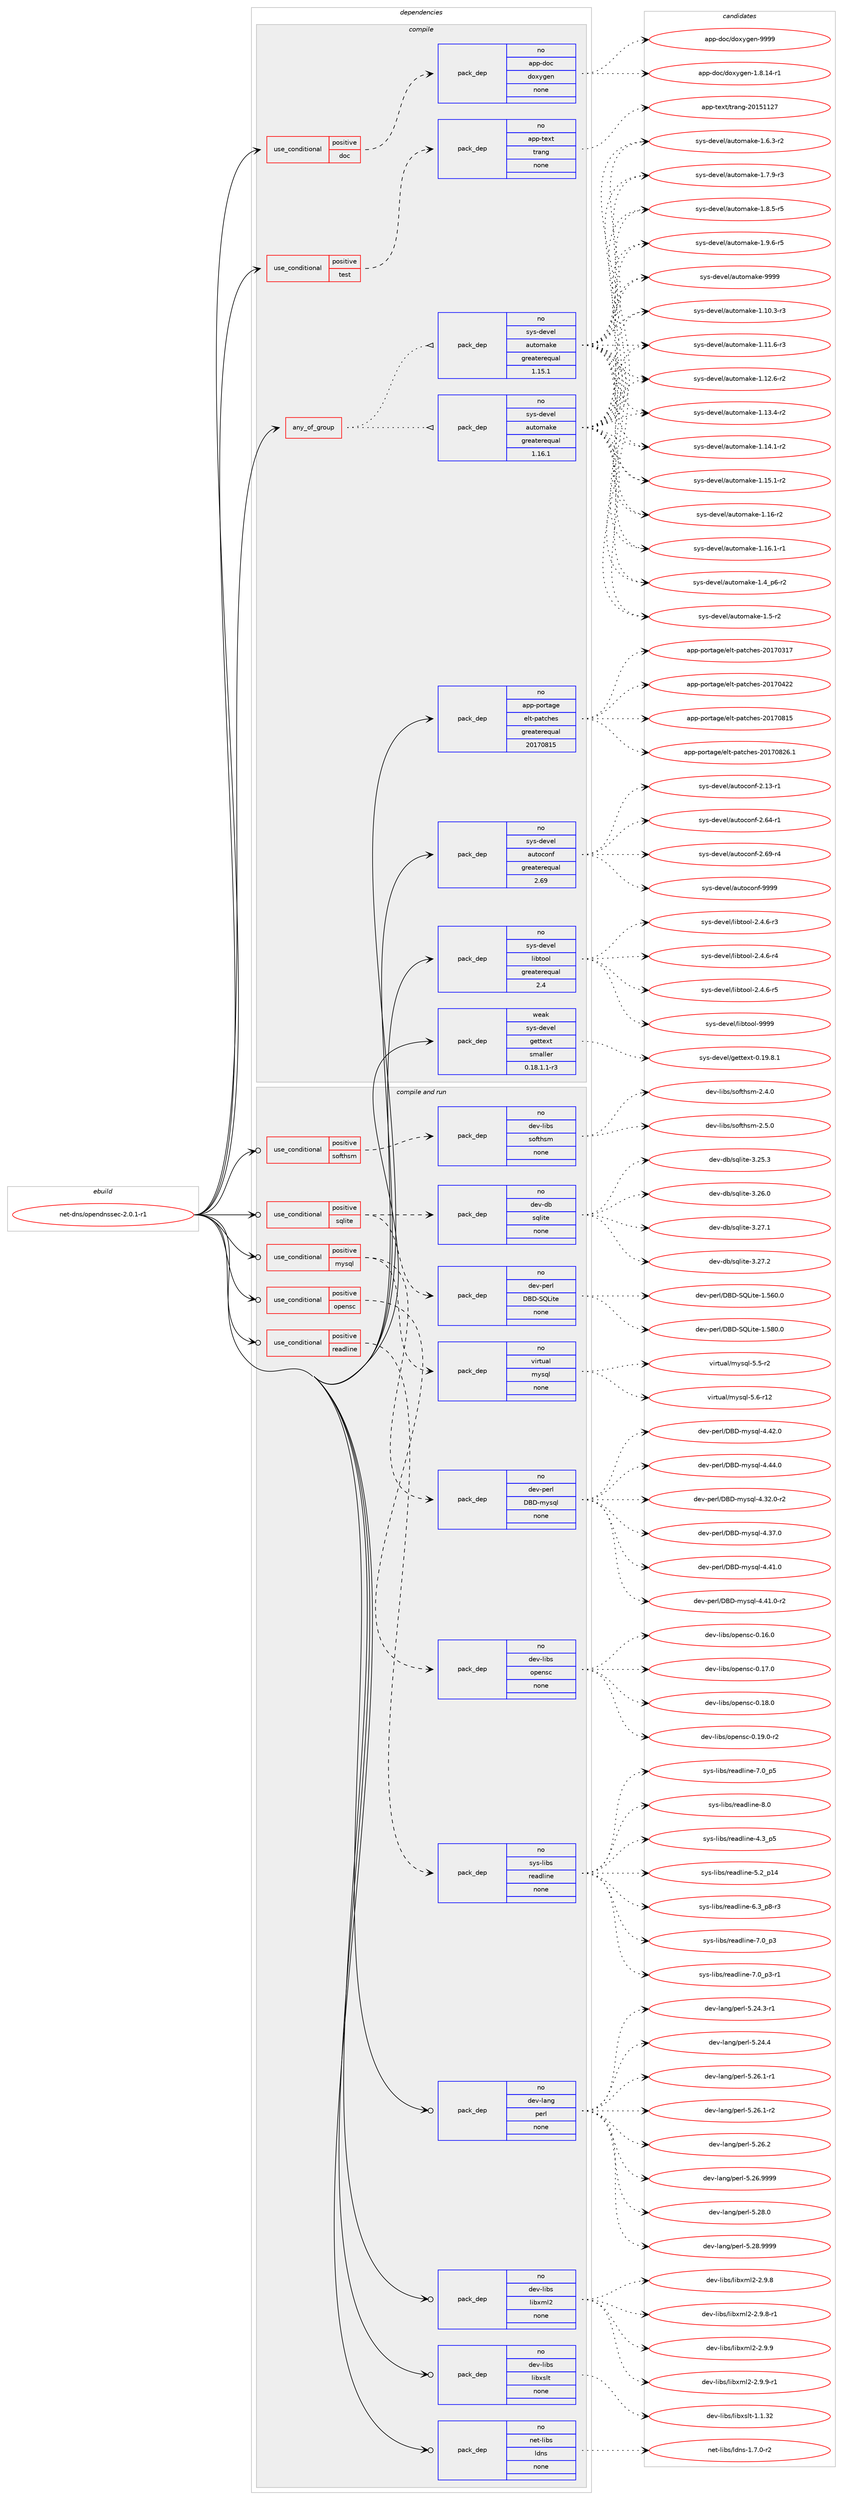 digraph prolog {

# *************
# Graph options
# *************

newrank=true;
concentrate=true;
compound=true;
graph [rankdir=LR,fontname=Helvetica,fontsize=10,ranksep=1.5];#, ranksep=2.5, nodesep=0.2];
edge  [arrowhead=vee];
node  [fontname=Helvetica,fontsize=10];

# **********
# The ebuild
# **********

subgraph cluster_leftcol {
color=gray;
rank=same;
label=<<i>ebuild</i>>;
id [label="net-dns/opendnssec-2.0.1-r1", color=red, width=4, href="../net-dns/opendnssec-2.0.1-r1.svg"];
}

# ****************
# The dependencies
# ****************

subgraph cluster_midcol {
color=gray;
label=<<i>dependencies</i>>;
subgraph cluster_compile {
fillcolor="#eeeeee";
style=filled;
label=<<i>compile</i>>;
subgraph any25954 {
dependency1651066 [label=<<TABLE BORDER="0" CELLBORDER="1" CELLSPACING="0" CELLPADDING="4"><TR><TD CELLPADDING="10">any_of_group</TD></TR></TABLE>>, shape=none, color=red];subgraph pack1180318 {
dependency1651067 [label=<<TABLE BORDER="0" CELLBORDER="1" CELLSPACING="0" CELLPADDING="4" WIDTH="220"><TR><TD ROWSPAN="6" CELLPADDING="30">pack_dep</TD></TR><TR><TD WIDTH="110">no</TD></TR><TR><TD>sys-devel</TD></TR><TR><TD>automake</TD></TR><TR><TD>greaterequal</TD></TR><TR><TD>1.16.1</TD></TR></TABLE>>, shape=none, color=blue];
}
dependency1651066:e -> dependency1651067:w [weight=20,style="dotted",arrowhead="oinv"];
subgraph pack1180319 {
dependency1651068 [label=<<TABLE BORDER="0" CELLBORDER="1" CELLSPACING="0" CELLPADDING="4" WIDTH="220"><TR><TD ROWSPAN="6" CELLPADDING="30">pack_dep</TD></TR><TR><TD WIDTH="110">no</TD></TR><TR><TD>sys-devel</TD></TR><TR><TD>automake</TD></TR><TR><TD>greaterequal</TD></TR><TR><TD>1.15.1</TD></TR></TABLE>>, shape=none, color=blue];
}
dependency1651066:e -> dependency1651068:w [weight=20,style="dotted",arrowhead="oinv"];
}
id:e -> dependency1651066:w [weight=20,style="solid",arrowhead="vee"];
subgraph cond444013 {
dependency1651069 [label=<<TABLE BORDER="0" CELLBORDER="1" CELLSPACING="0" CELLPADDING="4"><TR><TD ROWSPAN="3" CELLPADDING="10">use_conditional</TD></TR><TR><TD>positive</TD></TR><TR><TD>doc</TD></TR></TABLE>>, shape=none, color=red];
subgraph pack1180320 {
dependency1651070 [label=<<TABLE BORDER="0" CELLBORDER="1" CELLSPACING="0" CELLPADDING="4" WIDTH="220"><TR><TD ROWSPAN="6" CELLPADDING="30">pack_dep</TD></TR><TR><TD WIDTH="110">no</TD></TR><TR><TD>app-doc</TD></TR><TR><TD>doxygen</TD></TR><TR><TD>none</TD></TR><TR><TD></TD></TR></TABLE>>, shape=none, color=blue];
}
dependency1651069:e -> dependency1651070:w [weight=20,style="dashed",arrowhead="vee"];
}
id:e -> dependency1651069:w [weight=20,style="solid",arrowhead="vee"];
subgraph cond444014 {
dependency1651071 [label=<<TABLE BORDER="0" CELLBORDER="1" CELLSPACING="0" CELLPADDING="4"><TR><TD ROWSPAN="3" CELLPADDING="10">use_conditional</TD></TR><TR><TD>positive</TD></TR><TR><TD>test</TD></TR></TABLE>>, shape=none, color=red];
subgraph pack1180321 {
dependency1651072 [label=<<TABLE BORDER="0" CELLBORDER="1" CELLSPACING="0" CELLPADDING="4" WIDTH="220"><TR><TD ROWSPAN="6" CELLPADDING="30">pack_dep</TD></TR><TR><TD WIDTH="110">no</TD></TR><TR><TD>app-text</TD></TR><TR><TD>trang</TD></TR><TR><TD>none</TD></TR><TR><TD></TD></TR></TABLE>>, shape=none, color=blue];
}
dependency1651071:e -> dependency1651072:w [weight=20,style="dashed",arrowhead="vee"];
}
id:e -> dependency1651071:w [weight=20,style="solid",arrowhead="vee"];
subgraph pack1180322 {
dependency1651073 [label=<<TABLE BORDER="0" CELLBORDER="1" CELLSPACING="0" CELLPADDING="4" WIDTH="220"><TR><TD ROWSPAN="6" CELLPADDING="30">pack_dep</TD></TR><TR><TD WIDTH="110">no</TD></TR><TR><TD>app-portage</TD></TR><TR><TD>elt-patches</TD></TR><TR><TD>greaterequal</TD></TR><TR><TD>20170815</TD></TR></TABLE>>, shape=none, color=blue];
}
id:e -> dependency1651073:w [weight=20,style="solid",arrowhead="vee"];
subgraph pack1180323 {
dependency1651074 [label=<<TABLE BORDER="0" CELLBORDER="1" CELLSPACING="0" CELLPADDING="4" WIDTH="220"><TR><TD ROWSPAN="6" CELLPADDING="30">pack_dep</TD></TR><TR><TD WIDTH="110">no</TD></TR><TR><TD>sys-devel</TD></TR><TR><TD>autoconf</TD></TR><TR><TD>greaterequal</TD></TR><TR><TD>2.69</TD></TR></TABLE>>, shape=none, color=blue];
}
id:e -> dependency1651074:w [weight=20,style="solid",arrowhead="vee"];
subgraph pack1180324 {
dependency1651075 [label=<<TABLE BORDER="0" CELLBORDER="1" CELLSPACING="0" CELLPADDING="4" WIDTH="220"><TR><TD ROWSPAN="6" CELLPADDING="30">pack_dep</TD></TR><TR><TD WIDTH="110">no</TD></TR><TR><TD>sys-devel</TD></TR><TR><TD>libtool</TD></TR><TR><TD>greaterequal</TD></TR><TR><TD>2.4</TD></TR></TABLE>>, shape=none, color=blue];
}
id:e -> dependency1651075:w [weight=20,style="solid",arrowhead="vee"];
subgraph pack1180325 {
dependency1651076 [label=<<TABLE BORDER="0" CELLBORDER="1" CELLSPACING="0" CELLPADDING="4" WIDTH="220"><TR><TD ROWSPAN="6" CELLPADDING="30">pack_dep</TD></TR><TR><TD WIDTH="110">weak</TD></TR><TR><TD>sys-devel</TD></TR><TR><TD>gettext</TD></TR><TR><TD>smaller</TD></TR><TR><TD>0.18.1.1-r3</TD></TR></TABLE>>, shape=none, color=blue];
}
id:e -> dependency1651076:w [weight=20,style="solid",arrowhead="vee"];
}
subgraph cluster_compileandrun {
fillcolor="#eeeeee";
style=filled;
label=<<i>compile and run</i>>;
subgraph cond444015 {
dependency1651077 [label=<<TABLE BORDER="0" CELLBORDER="1" CELLSPACING="0" CELLPADDING="4"><TR><TD ROWSPAN="3" CELLPADDING="10">use_conditional</TD></TR><TR><TD>positive</TD></TR><TR><TD>mysql</TD></TR></TABLE>>, shape=none, color=red];
subgraph pack1180326 {
dependency1651078 [label=<<TABLE BORDER="0" CELLBORDER="1" CELLSPACING="0" CELLPADDING="4" WIDTH="220"><TR><TD ROWSPAN="6" CELLPADDING="30">pack_dep</TD></TR><TR><TD WIDTH="110">no</TD></TR><TR><TD>virtual</TD></TR><TR><TD>mysql</TD></TR><TR><TD>none</TD></TR><TR><TD></TD></TR></TABLE>>, shape=none, color=blue];
}
dependency1651077:e -> dependency1651078:w [weight=20,style="dashed",arrowhead="vee"];
subgraph pack1180327 {
dependency1651079 [label=<<TABLE BORDER="0" CELLBORDER="1" CELLSPACING="0" CELLPADDING="4" WIDTH="220"><TR><TD ROWSPAN="6" CELLPADDING="30">pack_dep</TD></TR><TR><TD WIDTH="110">no</TD></TR><TR><TD>dev-perl</TD></TR><TR><TD>DBD-mysql</TD></TR><TR><TD>none</TD></TR><TR><TD></TD></TR></TABLE>>, shape=none, color=blue];
}
dependency1651077:e -> dependency1651079:w [weight=20,style="dashed",arrowhead="vee"];
}
id:e -> dependency1651077:w [weight=20,style="solid",arrowhead="odotvee"];
subgraph cond444016 {
dependency1651080 [label=<<TABLE BORDER="0" CELLBORDER="1" CELLSPACING="0" CELLPADDING="4"><TR><TD ROWSPAN="3" CELLPADDING="10">use_conditional</TD></TR><TR><TD>positive</TD></TR><TR><TD>opensc</TD></TR></TABLE>>, shape=none, color=red];
subgraph pack1180328 {
dependency1651081 [label=<<TABLE BORDER="0" CELLBORDER="1" CELLSPACING="0" CELLPADDING="4" WIDTH="220"><TR><TD ROWSPAN="6" CELLPADDING="30">pack_dep</TD></TR><TR><TD WIDTH="110">no</TD></TR><TR><TD>dev-libs</TD></TR><TR><TD>opensc</TD></TR><TR><TD>none</TD></TR><TR><TD></TD></TR></TABLE>>, shape=none, color=blue];
}
dependency1651080:e -> dependency1651081:w [weight=20,style="dashed",arrowhead="vee"];
}
id:e -> dependency1651080:w [weight=20,style="solid",arrowhead="odotvee"];
subgraph cond444017 {
dependency1651082 [label=<<TABLE BORDER="0" CELLBORDER="1" CELLSPACING="0" CELLPADDING="4"><TR><TD ROWSPAN="3" CELLPADDING="10">use_conditional</TD></TR><TR><TD>positive</TD></TR><TR><TD>readline</TD></TR></TABLE>>, shape=none, color=red];
subgraph pack1180329 {
dependency1651083 [label=<<TABLE BORDER="0" CELLBORDER="1" CELLSPACING="0" CELLPADDING="4" WIDTH="220"><TR><TD ROWSPAN="6" CELLPADDING="30">pack_dep</TD></TR><TR><TD WIDTH="110">no</TD></TR><TR><TD>sys-libs</TD></TR><TR><TD>readline</TD></TR><TR><TD>none</TD></TR><TR><TD></TD></TR></TABLE>>, shape=none, color=blue];
}
dependency1651082:e -> dependency1651083:w [weight=20,style="dashed",arrowhead="vee"];
}
id:e -> dependency1651082:w [weight=20,style="solid",arrowhead="odotvee"];
subgraph cond444018 {
dependency1651084 [label=<<TABLE BORDER="0" CELLBORDER="1" CELLSPACING="0" CELLPADDING="4"><TR><TD ROWSPAN="3" CELLPADDING="10">use_conditional</TD></TR><TR><TD>positive</TD></TR><TR><TD>softhsm</TD></TR></TABLE>>, shape=none, color=red];
subgraph pack1180330 {
dependency1651085 [label=<<TABLE BORDER="0" CELLBORDER="1" CELLSPACING="0" CELLPADDING="4" WIDTH="220"><TR><TD ROWSPAN="6" CELLPADDING="30">pack_dep</TD></TR><TR><TD WIDTH="110">no</TD></TR><TR><TD>dev-libs</TD></TR><TR><TD>softhsm</TD></TR><TR><TD>none</TD></TR><TR><TD></TD></TR></TABLE>>, shape=none, color=blue];
}
dependency1651084:e -> dependency1651085:w [weight=20,style="dashed",arrowhead="vee"];
}
id:e -> dependency1651084:w [weight=20,style="solid",arrowhead="odotvee"];
subgraph cond444019 {
dependency1651086 [label=<<TABLE BORDER="0" CELLBORDER="1" CELLSPACING="0" CELLPADDING="4"><TR><TD ROWSPAN="3" CELLPADDING="10">use_conditional</TD></TR><TR><TD>positive</TD></TR><TR><TD>sqlite</TD></TR></TABLE>>, shape=none, color=red];
subgraph pack1180331 {
dependency1651087 [label=<<TABLE BORDER="0" CELLBORDER="1" CELLSPACING="0" CELLPADDING="4" WIDTH="220"><TR><TD ROWSPAN="6" CELLPADDING="30">pack_dep</TD></TR><TR><TD WIDTH="110">no</TD></TR><TR><TD>dev-db</TD></TR><TR><TD>sqlite</TD></TR><TR><TD>none</TD></TR><TR><TD></TD></TR></TABLE>>, shape=none, color=blue];
}
dependency1651086:e -> dependency1651087:w [weight=20,style="dashed",arrowhead="vee"];
subgraph pack1180332 {
dependency1651088 [label=<<TABLE BORDER="0" CELLBORDER="1" CELLSPACING="0" CELLPADDING="4" WIDTH="220"><TR><TD ROWSPAN="6" CELLPADDING="30">pack_dep</TD></TR><TR><TD WIDTH="110">no</TD></TR><TR><TD>dev-perl</TD></TR><TR><TD>DBD-SQLite</TD></TR><TR><TD>none</TD></TR><TR><TD></TD></TR></TABLE>>, shape=none, color=blue];
}
dependency1651086:e -> dependency1651088:w [weight=20,style="dashed",arrowhead="vee"];
}
id:e -> dependency1651086:w [weight=20,style="solid",arrowhead="odotvee"];
subgraph pack1180333 {
dependency1651089 [label=<<TABLE BORDER="0" CELLBORDER="1" CELLSPACING="0" CELLPADDING="4" WIDTH="220"><TR><TD ROWSPAN="6" CELLPADDING="30">pack_dep</TD></TR><TR><TD WIDTH="110">no</TD></TR><TR><TD>dev-lang</TD></TR><TR><TD>perl</TD></TR><TR><TD>none</TD></TR><TR><TD></TD></TR></TABLE>>, shape=none, color=blue];
}
id:e -> dependency1651089:w [weight=20,style="solid",arrowhead="odotvee"];
subgraph pack1180334 {
dependency1651090 [label=<<TABLE BORDER="0" CELLBORDER="1" CELLSPACING="0" CELLPADDING="4" WIDTH="220"><TR><TD ROWSPAN="6" CELLPADDING="30">pack_dep</TD></TR><TR><TD WIDTH="110">no</TD></TR><TR><TD>dev-libs</TD></TR><TR><TD>libxml2</TD></TR><TR><TD>none</TD></TR><TR><TD></TD></TR></TABLE>>, shape=none, color=blue];
}
id:e -> dependency1651090:w [weight=20,style="solid",arrowhead="odotvee"];
subgraph pack1180335 {
dependency1651091 [label=<<TABLE BORDER="0" CELLBORDER="1" CELLSPACING="0" CELLPADDING="4" WIDTH="220"><TR><TD ROWSPAN="6" CELLPADDING="30">pack_dep</TD></TR><TR><TD WIDTH="110">no</TD></TR><TR><TD>dev-libs</TD></TR><TR><TD>libxslt</TD></TR><TR><TD>none</TD></TR><TR><TD></TD></TR></TABLE>>, shape=none, color=blue];
}
id:e -> dependency1651091:w [weight=20,style="solid",arrowhead="odotvee"];
subgraph pack1180336 {
dependency1651092 [label=<<TABLE BORDER="0" CELLBORDER="1" CELLSPACING="0" CELLPADDING="4" WIDTH="220"><TR><TD ROWSPAN="6" CELLPADDING="30">pack_dep</TD></TR><TR><TD WIDTH="110">no</TD></TR><TR><TD>net-libs</TD></TR><TR><TD>ldns</TD></TR><TR><TD>none</TD></TR><TR><TD></TD></TR></TABLE>>, shape=none, color=blue];
}
id:e -> dependency1651092:w [weight=20,style="solid",arrowhead="odotvee"];
}
subgraph cluster_run {
fillcolor="#eeeeee";
style=filled;
label=<<i>run</i>>;
}
}

# **************
# The candidates
# **************

subgraph cluster_choices {
rank=same;
color=gray;
label=<<i>candidates</i>>;

subgraph choice1180318 {
color=black;
nodesep=1;
choice11512111545100101118101108479711711611110997107101454946494846514511451 [label="sys-devel/automake-1.10.3-r3", color=red, width=4,href="../sys-devel/automake-1.10.3-r3.svg"];
choice11512111545100101118101108479711711611110997107101454946494946544511451 [label="sys-devel/automake-1.11.6-r3", color=red, width=4,href="../sys-devel/automake-1.11.6-r3.svg"];
choice11512111545100101118101108479711711611110997107101454946495046544511450 [label="sys-devel/automake-1.12.6-r2", color=red, width=4,href="../sys-devel/automake-1.12.6-r2.svg"];
choice11512111545100101118101108479711711611110997107101454946495146524511450 [label="sys-devel/automake-1.13.4-r2", color=red, width=4,href="../sys-devel/automake-1.13.4-r2.svg"];
choice11512111545100101118101108479711711611110997107101454946495246494511450 [label="sys-devel/automake-1.14.1-r2", color=red, width=4,href="../sys-devel/automake-1.14.1-r2.svg"];
choice11512111545100101118101108479711711611110997107101454946495346494511450 [label="sys-devel/automake-1.15.1-r2", color=red, width=4,href="../sys-devel/automake-1.15.1-r2.svg"];
choice1151211154510010111810110847971171161111099710710145494649544511450 [label="sys-devel/automake-1.16-r2", color=red, width=4,href="../sys-devel/automake-1.16-r2.svg"];
choice11512111545100101118101108479711711611110997107101454946495446494511449 [label="sys-devel/automake-1.16.1-r1", color=red, width=4,href="../sys-devel/automake-1.16.1-r1.svg"];
choice115121115451001011181011084797117116111109971071014549465295112544511450 [label="sys-devel/automake-1.4_p6-r2", color=red, width=4,href="../sys-devel/automake-1.4_p6-r2.svg"];
choice11512111545100101118101108479711711611110997107101454946534511450 [label="sys-devel/automake-1.5-r2", color=red, width=4,href="../sys-devel/automake-1.5-r2.svg"];
choice115121115451001011181011084797117116111109971071014549465446514511450 [label="sys-devel/automake-1.6.3-r2", color=red, width=4,href="../sys-devel/automake-1.6.3-r2.svg"];
choice115121115451001011181011084797117116111109971071014549465546574511451 [label="sys-devel/automake-1.7.9-r3", color=red, width=4,href="../sys-devel/automake-1.7.9-r3.svg"];
choice115121115451001011181011084797117116111109971071014549465646534511453 [label="sys-devel/automake-1.8.5-r5", color=red, width=4,href="../sys-devel/automake-1.8.5-r5.svg"];
choice115121115451001011181011084797117116111109971071014549465746544511453 [label="sys-devel/automake-1.9.6-r5", color=red, width=4,href="../sys-devel/automake-1.9.6-r5.svg"];
choice115121115451001011181011084797117116111109971071014557575757 [label="sys-devel/automake-9999", color=red, width=4,href="../sys-devel/automake-9999.svg"];
dependency1651067:e -> choice11512111545100101118101108479711711611110997107101454946494846514511451:w [style=dotted,weight="100"];
dependency1651067:e -> choice11512111545100101118101108479711711611110997107101454946494946544511451:w [style=dotted,weight="100"];
dependency1651067:e -> choice11512111545100101118101108479711711611110997107101454946495046544511450:w [style=dotted,weight="100"];
dependency1651067:e -> choice11512111545100101118101108479711711611110997107101454946495146524511450:w [style=dotted,weight="100"];
dependency1651067:e -> choice11512111545100101118101108479711711611110997107101454946495246494511450:w [style=dotted,weight="100"];
dependency1651067:e -> choice11512111545100101118101108479711711611110997107101454946495346494511450:w [style=dotted,weight="100"];
dependency1651067:e -> choice1151211154510010111810110847971171161111099710710145494649544511450:w [style=dotted,weight="100"];
dependency1651067:e -> choice11512111545100101118101108479711711611110997107101454946495446494511449:w [style=dotted,weight="100"];
dependency1651067:e -> choice115121115451001011181011084797117116111109971071014549465295112544511450:w [style=dotted,weight="100"];
dependency1651067:e -> choice11512111545100101118101108479711711611110997107101454946534511450:w [style=dotted,weight="100"];
dependency1651067:e -> choice115121115451001011181011084797117116111109971071014549465446514511450:w [style=dotted,weight="100"];
dependency1651067:e -> choice115121115451001011181011084797117116111109971071014549465546574511451:w [style=dotted,weight="100"];
dependency1651067:e -> choice115121115451001011181011084797117116111109971071014549465646534511453:w [style=dotted,weight="100"];
dependency1651067:e -> choice115121115451001011181011084797117116111109971071014549465746544511453:w [style=dotted,weight="100"];
dependency1651067:e -> choice115121115451001011181011084797117116111109971071014557575757:w [style=dotted,weight="100"];
}
subgraph choice1180319 {
color=black;
nodesep=1;
choice11512111545100101118101108479711711611110997107101454946494846514511451 [label="sys-devel/automake-1.10.3-r3", color=red, width=4,href="../sys-devel/automake-1.10.3-r3.svg"];
choice11512111545100101118101108479711711611110997107101454946494946544511451 [label="sys-devel/automake-1.11.6-r3", color=red, width=4,href="../sys-devel/automake-1.11.6-r3.svg"];
choice11512111545100101118101108479711711611110997107101454946495046544511450 [label="sys-devel/automake-1.12.6-r2", color=red, width=4,href="../sys-devel/automake-1.12.6-r2.svg"];
choice11512111545100101118101108479711711611110997107101454946495146524511450 [label="sys-devel/automake-1.13.4-r2", color=red, width=4,href="../sys-devel/automake-1.13.4-r2.svg"];
choice11512111545100101118101108479711711611110997107101454946495246494511450 [label="sys-devel/automake-1.14.1-r2", color=red, width=4,href="../sys-devel/automake-1.14.1-r2.svg"];
choice11512111545100101118101108479711711611110997107101454946495346494511450 [label="sys-devel/automake-1.15.1-r2", color=red, width=4,href="../sys-devel/automake-1.15.1-r2.svg"];
choice1151211154510010111810110847971171161111099710710145494649544511450 [label="sys-devel/automake-1.16-r2", color=red, width=4,href="../sys-devel/automake-1.16-r2.svg"];
choice11512111545100101118101108479711711611110997107101454946495446494511449 [label="sys-devel/automake-1.16.1-r1", color=red, width=4,href="../sys-devel/automake-1.16.1-r1.svg"];
choice115121115451001011181011084797117116111109971071014549465295112544511450 [label="sys-devel/automake-1.4_p6-r2", color=red, width=4,href="../sys-devel/automake-1.4_p6-r2.svg"];
choice11512111545100101118101108479711711611110997107101454946534511450 [label="sys-devel/automake-1.5-r2", color=red, width=4,href="../sys-devel/automake-1.5-r2.svg"];
choice115121115451001011181011084797117116111109971071014549465446514511450 [label="sys-devel/automake-1.6.3-r2", color=red, width=4,href="../sys-devel/automake-1.6.3-r2.svg"];
choice115121115451001011181011084797117116111109971071014549465546574511451 [label="sys-devel/automake-1.7.9-r3", color=red, width=4,href="../sys-devel/automake-1.7.9-r3.svg"];
choice115121115451001011181011084797117116111109971071014549465646534511453 [label="sys-devel/automake-1.8.5-r5", color=red, width=4,href="../sys-devel/automake-1.8.5-r5.svg"];
choice115121115451001011181011084797117116111109971071014549465746544511453 [label="sys-devel/automake-1.9.6-r5", color=red, width=4,href="../sys-devel/automake-1.9.6-r5.svg"];
choice115121115451001011181011084797117116111109971071014557575757 [label="sys-devel/automake-9999", color=red, width=4,href="../sys-devel/automake-9999.svg"];
dependency1651068:e -> choice11512111545100101118101108479711711611110997107101454946494846514511451:w [style=dotted,weight="100"];
dependency1651068:e -> choice11512111545100101118101108479711711611110997107101454946494946544511451:w [style=dotted,weight="100"];
dependency1651068:e -> choice11512111545100101118101108479711711611110997107101454946495046544511450:w [style=dotted,weight="100"];
dependency1651068:e -> choice11512111545100101118101108479711711611110997107101454946495146524511450:w [style=dotted,weight="100"];
dependency1651068:e -> choice11512111545100101118101108479711711611110997107101454946495246494511450:w [style=dotted,weight="100"];
dependency1651068:e -> choice11512111545100101118101108479711711611110997107101454946495346494511450:w [style=dotted,weight="100"];
dependency1651068:e -> choice1151211154510010111810110847971171161111099710710145494649544511450:w [style=dotted,weight="100"];
dependency1651068:e -> choice11512111545100101118101108479711711611110997107101454946495446494511449:w [style=dotted,weight="100"];
dependency1651068:e -> choice115121115451001011181011084797117116111109971071014549465295112544511450:w [style=dotted,weight="100"];
dependency1651068:e -> choice11512111545100101118101108479711711611110997107101454946534511450:w [style=dotted,weight="100"];
dependency1651068:e -> choice115121115451001011181011084797117116111109971071014549465446514511450:w [style=dotted,weight="100"];
dependency1651068:e -> choice115121115451001011181011084797117116111109971071014549465546574511451:w [style=dotted,weight="100"];
dependency1651068:e -> choice115121115451001011181011084797117116111109971071014549465646534511453:w [style=dotted,weight="100"];
dependency1651068:e -> choice115121115451001011181011084797117116111109971071014549465746544511453:w [style=dotted,weight="100"];
dependency1651068:e -> choice115121115451001011181011084797117116111109971071014557575757:w [style=dotted,weight="100"];
}
subgraph choice1180320 {
color=black;
nodesep=1;
choice97112112451001119947100111120121103101110454946564649524511449 [label="app-doc/doxygen-1.8.14-r1", color=red, width=4,href="../app-doc/doxygen-1.8.14-r1.svg"];
choice971121124510011199471001111201211031011104557575757 [label="app-doc/doxygen-9999", color=red, width=4,href="../app-doc/doxygen-9999.svg"];
dependency1651070:e -> choice97112112451001119947100111120121103101110454946564649524511449:w [style=dotted,weight="100"];
dependency1651070:e -> choice971121124510011199471001111201211031011104557575757:w [style=dotted,weight="100"];
}
subgraph choice1180321 {
color=black;
nodesep=1;
choice97112112451161011201164711611497110103455048495349495055 [label="app-text/trang-20151127", color=red, width=4,href="../app-text/trang-20151127.svg"];
dependency1651072:e -> choice97112112451161011201164711611497110103455048495349495055:w [style=dotted,weight="100"];
}
subgraph choice1180322 {
color=black;
nodesep=1;
choice97112112451121111141169710310147101108116451129711699104101115455048495548514955 [label="app-portage/elt-patches-20170317", color=red, width=4,href="../app-portage/elt-patches-20170317.svg"];
choice97112112451121111141169710310147101108116451129711699104101115455048495548525050 [label="app-portage/elt-patches-20170422", color=red, width=4,href="../app-portage/elt-patches-20170422.svg"];
choice97112112451121111141169710310147101108116451129711699104101115455048495548564953 [label="app-portage/elt-patches-20170815", color=red, width=4,href="../app-portage/elt-patches-20170815.svg"];
choice971121124511211111411697103101471011081164511297116991041011154550484955485650544649 [label="app-portage/elt-patches-20170826.1", color=red, width=4,href="../app-portage/elt-patches-20170826.1.svg"];
dependency1651073:e -> choice97112112451121111141169710310147101108116451129711699104101115455048495548514955:w [style=dotted,weight="100"];
dependency1651073:e -> choice97112112451121111141169710310147101108116451129711699104101115455048495548525050:w [style=dotted,weight="100"];
dependency1651073:e -> choice97112112451121111141169710310147101108116451129711699104101115455048495548564953:w [style=dotted,weight="100"];
dependency1651073:e -> choice971121124511211111411697103101471011081164511297116991041011154550484955485650544649:w [style=dotted,weight="100"];
}
subgraph choice1180323 {
color=black;
nodesep=1;
choice1151211154510010111810110847971171161119911111010245504649514511449 [label="sys-devel/autoconf-2.13-r1", color=red, width=4,href="../sys-devel/autoconf-2.13-r1.svg"];
choice1151211154510010111810110847971171161119911111010245504654524511449 [label="sys-devel/autoconf-2.64-r1", color=red, width=4,href="../sys-devel/autoconf-2.64-r1.svg"];
choice1151211154510010111810110847971171161119911111010245504654574511452 [label="sys-devel/autoconf-2.69-r4", color=red, width=4,href="../sys-devel/autoconf-2.69-r4.svg"];
choice115121115451001011181011084797117116111991111101024557575757 [label="sys-devel/autoconf-9999", color=red, width=4,href="../sys-devel/autoconf-9999.svg"];
dependency1651074:e -> choice1151211154510010111810110847971171161119911111010245504649514511449:w [style=dotted,weight="100"];
dependency1651074:e -> choice1151211154510010111810110847971171161119911111010245504654524511449:w [style=dotted,weight="100"];
dependency1651074:e -> choice1151211154510010111810110847971171161119911111010245504654574511452:w [style=dotted,weight="100"];
dependency1651074:e -> choice115121115451001011181011084797117116111991111101024557575757:w [style=dotted,weight="100"];
}
subgraph choice1180324 {
color=black;
nodesep=1;
choice1151211154510010111810110847108105981161111111084550465246544511451 [label="sys-devel/libtool-2.4.6-r3", color=red, width=4,href="../sys-devel/libtool-2.4.6-r3.svg"];
choice1151211154510010111810110847108105981161111111084550465246544511452 [label="sys-devel/libtool-2.4.6-r4", color=red, width=4,href="../sys-devel/libtool-2.4.6-r4.svg"];
choice1151211154510010111810110847108105981161111111084550465246544511453 [label="sys-devel/libtool-2.4.6-r5", color=red, width=4,href="../sys-devel/libtool-2.4.6-r5.svg"];
choice1151211154510010111810110847108105981161111111084557575757 [label="sys-devel/libtool-9999", color=red, width=4,href="../sys-devel/libtool-9999.svg"];
dependency1651075:e -> choice1151211154510010111810110847108105981161111111084550465246544511451:w [style=dotted,weight="100"];
dependency1651075:e -> choice1151211154510010111810110847108105981161111111084550465246544511452:w [style=dotted,weight="100"];
dependency1651075:e -> choice1151211154510010111810110847108105981161111111084550465246544511453:w [style=dotted,weight="100"];
dependency1651075:e -> choice1151211154510010111810110847108105981161111111084557575757:w [style=dotted,weight="100"];
}
subgraph choice1180325 {
color=black;
nodesep=1;
choice1151211154510010111810110847103101116116101120116454846495746564649 [label="sys-devel/gettext-0.19.8.1", color=red, width=4,href="../sys-devel/gettext-0.19.8.1.svg"];
dependency1651076:e -> choice1151211154510010111810110847103101116116101120116454846495746564649:w [style=dotted,weight="100"];
}
subgraph choice1180326 {
color=black;
nodesep=1;
choice1181051141161179710847109121115113108455346534511450 [label="virtual/mysql-5.5-r2", color=red, width=4,href="../virtual/mysql-5.5-r2.svg"];
choice118105114116117971084710912111511310845534654451144950 [label="virtual/mysql-5.6-r12", color=red, width=4,href="../virtual/mysql-5.6-r12.svg"];
dependency1651078:e -> choice1181051141161179710847109121115113108455346534511450:w [style=dotted,weight="100"];
dependency1651078:e -> choice118105114116117971084710912111511310845534654451144950:w [style=dotted,weight="100"];
}
subgraph choice1180327 {
color=black;
nodesep=1;
choice100101118451121011141084768666845109121115113108455246515046484511450 [label="dev-perl/DBD-mysql-4.32.0-r2", color=red, width=4,href="../dev-perl/DBD-mysql-4.32.0-r2.svg"];
choice10010111845112101114108476866684510912111511310845524651554648 [label="dev-perl/DBD-mysql-4.37.0", color=red, width=4,href="../dev-perl/DBD-mysql-4.37.0.svg"];
choice10010111845112101114108476866684510912111511310845524652494648 [label="dev-perl/DBD-mysql-4.41.0", color=red, width=4,href="../dev-perl/DBD-mysql-4.41.0.svg"];
choice100101118451121011141084768666845109121115113108455246524946484511450 [label="dev-perl/DBD-mysql-4.41.0-r2", color=red, width=4,href="../dev-perl/DBD-mysql-4.41.0-r2.svg"];
choice10010111845112101114108476866684510912111511310845524652504648 [label="dev-perl/DBD-mysql-4.42.0", color=red, width=4,href="../dev-perl/DBD-mysql-4.42.0.svg"];
choice10010111845112101114108476866684510912111511310845524652524648 [label="dev-perl/DBD-mysql-4.44.0", color=red, width=4,href="../dev-perl/DBD-mysql-4.44.0.svg"];
dependency1651079:e -> choice100101118451121011141084768666845109121115113108455246515046484511450:w [style=dotted,weight="100"];
dependency1651079:e -> choice10010111845112101114108476866684510912111511310845524651554648:w [style=dotted,weight="100"];
dependency1651079:e -> choice10010111845112101114108476866684510912111511310845524652494648:w [style=dotted,weight="100"];
dependency1651079:e -> choice100101118451121011141084768666845109121115113108455246524946484511450:w [style=dotted,weight="100"];
dependency1651079:e -> choice10010111845112101114108476866684510912111511310845524652504648:w [style=dotted,weight="100"];
dependency1651079:e -> choice10010111845112101114108476866684510912111511310845524652524648:w [style=dotted,weight="100"];
}
subgraph choice1180328 {
color=black;
nodesep=1;
choice1001011184510810598115471111121011101159945484649544648 [label="dev-libs/opensc-0.16.0", color=red, width=4,href="../dev-libs/opensc-0.16.0.svg"];
choice1001011184510810598115471111121011101159945484649554648 [label="dev-libs/opensc-0.17.0", color=red, width=4,href="../dev-libs/opensc-0.17.0.svg"];
choice1001011184510810598115471111121011101159945484649564648 [label="dev-libs/opensc-0.18.0", color=red, width=4,href="../dev-libs/opensc-0.18.0.svg"];
choice10010111845108105981154711111210111011599454846495746484511450 [label="dev-libs/opensc-0.19.0-r2", color=red, width=4,href="../dev-libs/opensc-0.19.0-r2.svg"];
dependency1651081:e -> choice1001011184510810598115471111121011101159945484649544648:w [style=dotted,weight="100"];
dependency1651081:e -> choice1001011184510810598115471111121011101159945484649554648:w [style=dotted,weight="100"];
dependency1651081:e -> choice1001011184510810598115471111121011101159945484649564648:w [style=dotted,weight="100"];
dependency1651081:e -> choice10010111845108105981154711111210111011599454846495746484511450:w [style=dotted,weight="100"];
}
subgraph choice1180329 {
color=black;
nodesep=1;
choice11512111545108105981154711410197100108105110101455246519511253 [label="sys-libs/readline-4.3_p5", color=red, width=4,href="../sys-libs/readline-4.3_p5.svg"];
choice1151211154510810598115471141019710010810511010145534650951124952 [label="sys-libs/readline-5.2_p14", color=red, width=4,href="../sys-libs/readline-5.2_p14.svg"];
choice115121115451081059811547114101971001081051101014554465195112564511451 [label="sys-libs/readline-6.3_p8-r3", color=red, width=4,href="../sys-libs/readline-6.3_p8-r3.svg"];
choice11512111545108105981154711410197100108105110101455546489511251 [label="sys-libs/readline-7.0_p3", color=red, width=4,href="../sys-libs/readline-7.0_p3.svg"];
choice115121115451081059811547114101971001081051101014555464895112514511449 [label="sys-libs/readline-7.0_p3-r1", color=red, width=4,href="../sys-libs/readline-7.0_p3-r1.svg"];
choice11512111545108105981154711410197100108105110101455546489511253 [label="sys-libs/readline-7.0_p5", color=red, width=4,href="../sys-libs/readline-7.0_p5.svg"];
choice1151211154510810598115471141019710010810511010145564648 [label="sys-libs/readline-8.0", color=red, width=4,href="../sys-libs/readline-8.0.svg"];
dependency1651083:e -> choice11512111545108105981154711410197100108105110101455246519511253:w [style=dotted,weight="100"];
dependency1651083:e -> choice1151211154510810598115471141019710010810511010145534650951124952:w [style=dotted,weight="100"];
dependency1651083:e -> choice115121115451081059811547114101971001081051101014554465195112564511451:w [style=dotted,weight="100"];
dependency1651083:e -> choice11512111545108105981154711410197100108105110101455546489511251:w [style=dotted,weight="100"];
dependency1651083:e -> choice115121115451081059811547114101971001081051101014555464895112514511449:w [style=dotted,weight="100"];
dependency1651083:e -> choice11512111545108105981154711410197100108105110101455546489511253:w [style=dotted,weight="100"];
dependency1651083:e -> choice1151211154510810598115471141019710010810511010145564648:w [style=dotted,weight="100"];
}
subgraph choice1180330 {
color=black;
nodesep=1;
choice100101118451081059811547115111102116104115109455046524648 [label="dev-libs/softhsm-2.4.0", color=red, width=4,href="../dev-libs/softhsm-2.4.0.svg"];
choice100101118451081059811547115111102116104115109455046534648 [label="dev-libs/softhsm-2.5.0", color=red, width=4,href="../dev-libs/softhsm-2.5.0.svg"];
dependency1651085:e -> choice100101118451081059811547115111102116104115109455046524648:w [style=dotted,weight="100"];
dependency1651085:e -> choice100101118451081059811547115111102116104115109455046534648:w [style=dotted,weight="100"];
}
subgraph choice1180331 {
color=black;
nodesep=1;
choice10010111845100984711511310810511610145514650534651 [label="dev-db/sqlite-3.25.3", color=red, width=4,href="../dev-db/sqlite-3.25.3.svg"];
choice10010111845100984711511310810511610145514650544648 [label="dev-db/sqlite-3.26.0", color=red, width=4,href="../dev-db/sqlite-3.26.0.svg"];
choice10010111845100984711511310810511610145514650554649 [label="dev-db/sqlite-3.27.1", color=red, width=4,href="../dev-db/sqlite-3.27.1.svg"];
choice10010111845100984711511310810511610145514650554650 [label="dev-db/sqlite-3.27.2", color=red, width=4,href="../dev-db/sqlite-3.27.2.svg"];
dependency1651087:e -> choice10010111845100984711511310810511610145514650534651:w [style=dotted,weight="100"];
dependency1651087:e -> choice10010111845100984711511310810511610145514650544648:w [style=dotted,weight="100"];
dependency1651087:e -> choice10010111845100984711511310810511610145514650554649:w [style=dotted,weight="100"];
dependency1651087:e -> choice10010111845100984711511310810511610145514650554650:w [style=dotted,weight="100"];
}
subgraph choice1180332 {
color=black;
nodesep=1;
choice1001011184511210111410847686668458381761051161014549465354484648 [label="dev-perl/DBD-SQLite-1.560.0", color=red, width=4,href="../dev-perl/DBD-SQLite-1.560.0.svg"];
choice1001011184511210111410847686668458381761051161014549465356484648 [label="dev-perl/DBD-SQLite-1.580.0", color=red, width=4,href="../dev-perl/DBD-SQLite-1.580.0.svg"];
dependency1651088:e -> choice1001011184511210111410847686668458381761051161014549465354484648:w [style=dotted,weight="100"];
dependency1651088:e -> choice1001011184511210111410847686668458381761051161014549465356484648:w [style=dotted,weight="100"];
}
subgraph choice1180333 {
color=black;
nodesep=1;
choice100101118451089711010347112101114108455346505246514511449 [label="dev-lang/perl-5.24.3-r1", color=red, width=4,href="../dev-lang/perl-5.24.3-r1.svg"];
choice10010111845108971101034711210111410845534650524652 [label="dev-lang/perl-5.24.4", color=red, width=4,href="../dev-lang/perl-5.24.4.svg"];
choice100101118451089711010347112101114108455346505446494511449 [label="dev-lang/perl-5.26.1-r1", color=red, width=4,href="../dev-lang/perl-5.26.1-r1.svg"];
choice100101118451089711010347112101114108455346505446494511450 [label="dev-lang/perl-5.26.1-r2", color=red, width=4,href="../dev-lang/perl-5.26.1-r2.svg"];
choice10010111845108971101034711210111410845534650544650 [label="dev-lang/perl-5.26.2", color=red, width=4,href="../dev-lang/perl-5.26.2.svg"];
choice10010111845108971101034711210111410845534650544657575757 [label="dev-lang/perl-5.26.9999", color=red, width=4,href="../dev-lang/perl-5.26.9999.svg"];
choice10010111845108971101034711210111410845534650564648 [label="dev-lang/perl-5.28.0", color=red, width=4,href="../dev-lang/perl-5.28.0.svg"];
choice10010111845108971101034711210111410845534650564657575757 [label="dev-lang/perl-5.28.9999", color=red, width=4,href="../dev-lang/perl-5.28.9999.svg"];
dependency1651089:e -> choice100101118451089711010347112101114108455346505246514511449:w [style=dotted,weight="100"];
dependency1651089:e -> choice10010111845108971101034711210111410845534650524652:w [style=dotted,weight="100"];
dependency1651089:e -> choice100101118451089711010347112101114108455346505446494511449:w [style=dotted,weight="100"];
dependency1651089:e -> choice100101118451089711010347112101114108455346505446494511450:w [style=dotted,weight="100"];
dependency1651089:e -> choice10010111845108971101034711210111410845534650544650:w [style=dotted,weight="100"];
dependency1651089:e -> choice10010111845108971101034711210111410845534650544657575757:w [style=dotted,weight="100"];
dependency1651089:e -> choice10010111845108971101034711210111410845534650564648:w [style=dotted,weight="100"];
dependency1651089:e -> choice10010111845108971101034711210111410845534650564657575757:w [style=dotted,weight="100"];
}
subgraph choice1180334 {
color=black;
nodesep=1;
choice1001011184510810598115471081059812010910850455046574656 [label="dev-libs/libxml2-2.9.8", color=red, width=4,href="../dev-libs/libxml2-2.9.8.svg"];
choice10010111845108105981154710810598120109108504550465746564511449 [label="dev-libs/libxml2-2.9.8-r1", color=red, width=4,href="../dev-libs/libxml2-2.9.8-r1.svg"];
choice1001011184510810598115471081059812010910850455046574657 [label="dev-libs/libxml2-2.9.9", color=red, width=4,href="../dev-libs/libxml2-2.9.9.svg"];
choice10010111845108105981154710810598120109108504550465746574511449 [label="dev-libs/libxml2-2.9.9-r1", color=red, width=4,href="../dev-libs/libxml2-2.9.9-r1.svg"];
dependency1651090:e -> choice1001011184510810598115471081059812010910850455046574656:w [style=dotted,weight="100"];
dependency1651090:e -> choice10010111845108105981154710810598120109108504550465746564511449:w [style=dotted,weight="100"];
dependency1651090:e -> choice1001011184510810598115471081059812010910850455046574657:w [style=dotted,weight="100"];
dependency1651090:e -> choice10010111845108105981154710810598120109108504550465746574511449:w [style=dotted,weight="100"];
}
subgraph choice1180335 {
color=black;
nodesep=1;
choice1001011184510810598115471081059812011510811645494649465150 [label="dev-libs/libxslt-1.1.32", color=red, width=4,href="../dev-libs/libxslt-1.1.32.svg"];
dependency1651091:e -> choice1001011184510810598115471081059812011510811645494649465150:w [style=dotted,weight="100"];
}
subgraph choice1180336 {
color=black;
nodesep=1;
choice1101011164510810598115471081001101154549465546484511450 [label="net-libs/ldns-1.7.0-r2", color=red, width=4,href="../net-libs/ldns-1.7.0-r2.svg"];
dependency1651092:e -> choice1101011164510810598115471081001101154549465546484511450:w [style=dotted,weight="100"];
}
}

}

